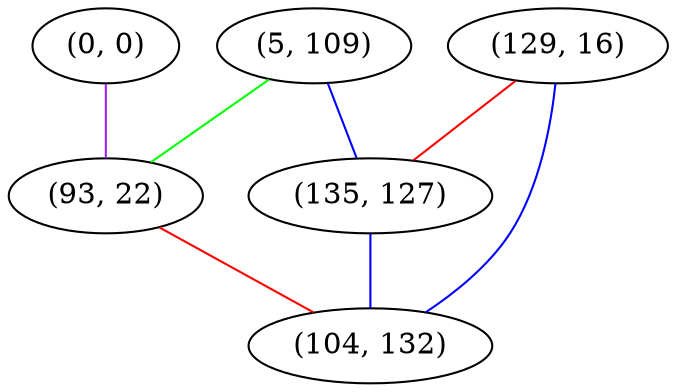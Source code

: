 graph "" {
"(0, 0)";
"(129, 16)";
"(5, 109)";
"(93, 22)";
"(135, 127)";
"(104, 132)";
"(0, 0)" -- "(93, 22)"  [color=purple, key=0, weight=4];
"(129, 16)" -- "(135, 127)"  [color=red, key=0, weight=1];
"(129, 16)" -- "(104, 132)"  [color=blue, key=0, weight=3];
"(5, 109)" -- "(93, 22)"  [color=green, key=0, weight=2];
"(5, 109)" -- "(135, 127)"  [color=blue, key=0, weight=3];
"(93, 22)" -- "(104, 132)"  [color=red, key=0, weight=1];
"(135, 127)" -- "(104, 132)"  [color=blue, key=0, weight=3];
}
